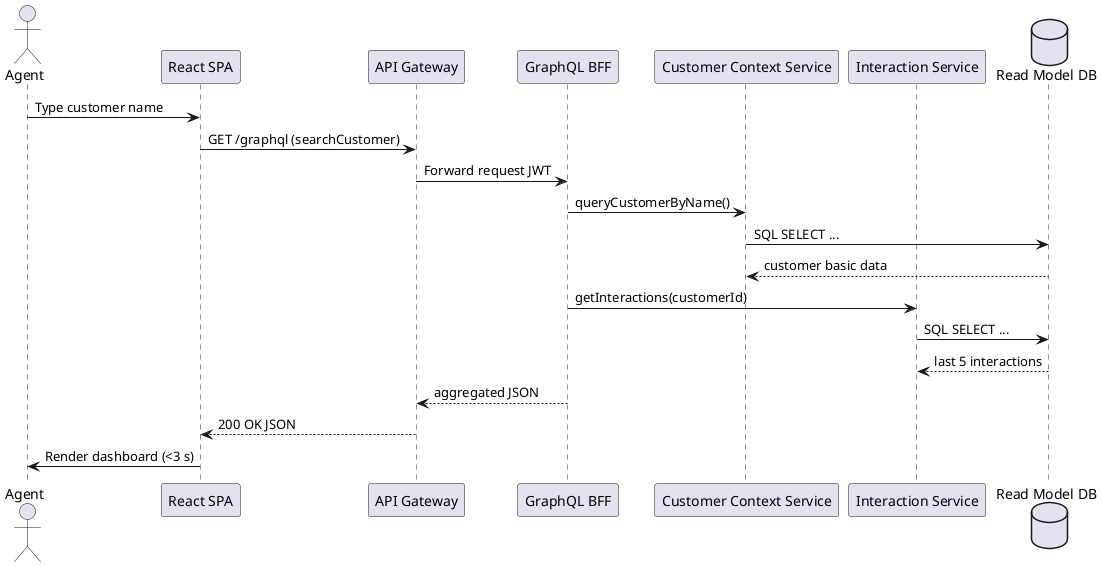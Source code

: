 @startuml
actor Agent
participant "React SPA" as SPA
participant "API Gateway" as API
participant "GraphQL BFF" as BFF
participant "Customer Context Service" as CC
participant "Interaction Service" as IS
database "Read Model DB" as RM

Agent -> SPA : Type customer name
SPA -> API : GET /graphql (searchCustomer)
API -> BFF : Forward request JWT
BFF -> CC : queryCustomerByName()
CC -> RM : SQL SELECT ...
RM --> CC : customer basic data
BFF -> IS : getInteractions(customerId)
IS -> RM : SQL SELECT ...
RM --> IS : last 5 interactions
BFF --> API : aggregated JSON
API --> SPA : 200 OK JSON
SPA -> Agent : Render dashboard (<3 s)
@enduml